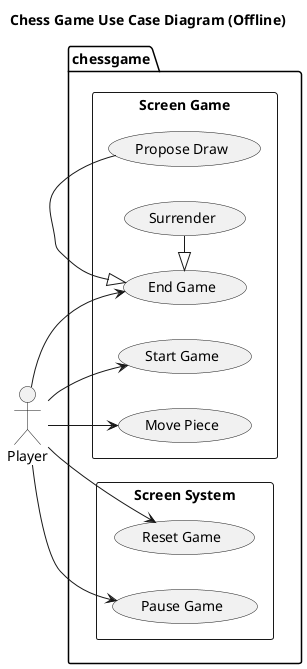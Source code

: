 @startuml Chess Game
title Chess Game Use Case Diagram (Offline)
left to right direction
actor Player
package chessgame {

rectangle "Screen Game" {
    usecase "Start Game" as StartGame
    usecase "Move Piece" as MovePiece
    usecase "End Game" as EndGame
    usecase "Propose Draw" as ProposeDraw
    usecase "Surrender" as Surrender
}

rectangle "Screen System" {
    usecase "Reset Game" as ResetGame
    usecase "Pause Game" as PauseGame
}

Player -down-> StartGame
Player -down-> MovePiece
Player -down-> ResetGame
Player -down-> PauseGame
Player -down-> EndGame

EndGame <|- ProposeDraw
EndGame <|- Surrender
}
@enduml

